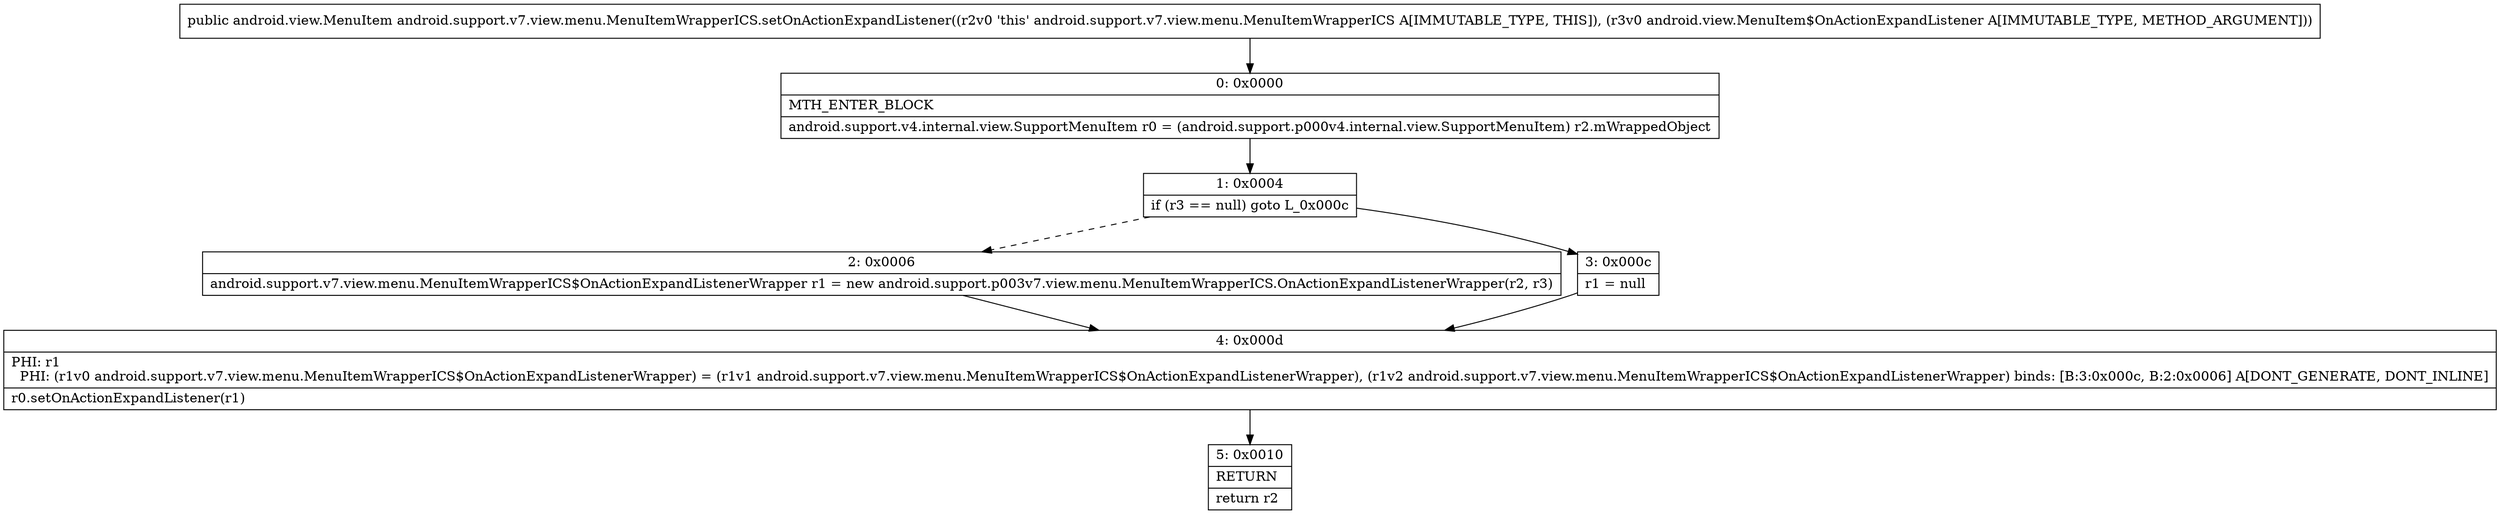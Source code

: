 digraph "CFG forandroid.support.v7.view.menu.MenuItemWrapperICS.setOnActionExpandListener(Landroid\/view\/MenuItem$OnActionExpandListener;)Landroid\/view\/MenuItem;" {
Node_0 [shape=record,label="{0\:\ 0x0000|MTH_ENTER_BLOCK\l|android.support.v4.internal.view.SupportMenuItem r0 = (android.support.p000v4.internal.view.SupportMenuItem) r2.mWrappedObject\l}"];
Node_1 [shape=record,label="{1\:\ 0x0004|if (r3 == null) goto L_0x000c\l}"];
Node_2 [shape=record,label="{2\:\ 0x0006|android.support.v7.view.menu.MenuItemWrapperICS$OnActionExpandListenerWrapper r1 = new android.support.p003v7.view.menu.MenuItemWrapperICS.OnActionExpandListenerWrapper(r2, r3)\l}"];
Node_3 [shape=record,label="{3\:\ 0x000c|r1 = null\l}"];
Node_4 [shape=record,label="{4\:\ 0x000d|PHI: r1 \l  PHI: (r1v0 android.support.v7.view.menu.MenuItemWrapperICS$OnActionExpandListenerWrapper) = (r1v1 android.support.v7.view.menu.MenuItemWrapperICS$OnActionExpandListenerWrapper), (r1v2 android.support.v7.view.menu.MenuItemWrapperICS$OnActionExpandListenerWrapper) binds: [B:3:0x000c, B:2:0x0006] A[DONT_GENERATE, DONT_INLINE]\l|r0.setOnActionExpandListener(r1)\l}"];
Node_5 [shape=record,label="{5\:\ 0x0010|RETURN\l|return r2\l}"];
MethodNode[shape=record,label="{public android.view.MenuItem android.support.v7.view.menu.MenuItemWrapperICS.setOnActionExpandListener((r2v0 'this' android.support.v7.view.menu.MenuItemWrapperICS A[IMMUTABLE_TYPE, THIS]), (r3v0 android.view.MenuItem$OnActionExpandListener A[IMMUTABLE_TYPE, METHOD_ARGUMENT])) }"];
MethodNode -> Node_0;
Node_0 -> Node_1;
Node_1 -> Node_2[style=dashed];
Node_1 -> Node_3;
Node_2 -> Node_4;
Node_3 -> Node_4;
Node_4 -> Node_5;
}


